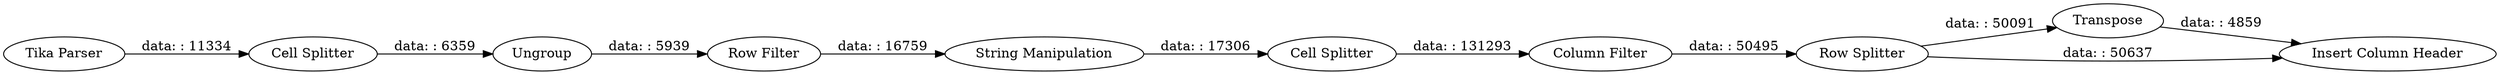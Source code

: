 digraph {
	"-8428997271379215898_3" [label="Cell Splitter"]
	"-8428997271379215898_10" [label="Column Filter"]
	"-8428997271379215898_5" [label=Ungroup]
	"-8428997271379215898_12" [label=Transpose]
	"-8428997271379215898_2" [label="Tika Parser"]
	"-8428997271379215898_11" [label="Insert Column Header"]
	"-8428997271379215898_8" [label="Row Splitter"]
	"-8428997271379215898_9" [label="Cell Splitter"]
	"-8428997271379215898_6" [label="Row Filter"]
	"-8428997271379215898_7" [label="String Manipulation"]
	"-8428997271379215898_12" -> "-8428997271379215898_11" [label="data: : 4859"]
	"-8428997271379215898_6" -> "-8428997271379215898_7" [label="data: : 16759"]
	"-8428997271379215898_8" -> "-8428997271379215898_11" [label="data: : 50637"]
	"-8428997271379215898_8" -> "-8428997271379215898_12" [label="data: : 50091"]
	"-8428997271379215898_3" -> "-8428997271379215898_5" [label="data: : 6359"]
	"-8428997271379215898_2" -> "-8428997271379215898_3" [label="data: : 11334"]
	"-8428997271379215898_5" -> "-8428997271379215898_6" [label="data: : 5939"]
	"-8428997271379215898_10" -> "-8428997271379215898_8" [label="data: : 50495"]
	"-8428997271379215898_7" -> "-8428997271379215898_9" [label="data: : 17306"]
	"-8428997271379215898_9" -> "-8428997271379215898_10" [label="data: : 131293"]
	rankdir=LR
}
